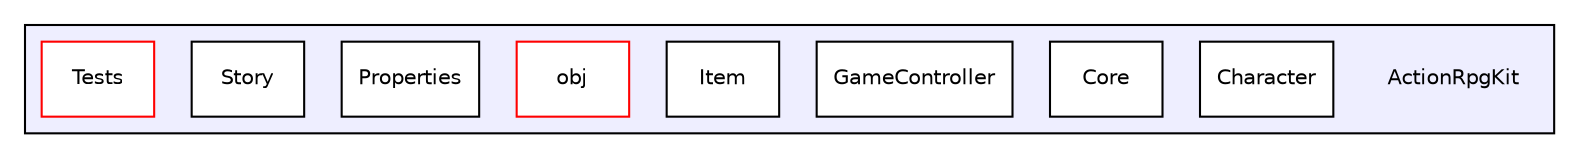 digraph "ActionRpgKit" {
  compound=true
  node [ fontsize="10", fontname="Helvetica"];
  edge [ labelfontsize="10", labelfontname="Helvetica"];
  subgraph clusterdir_9ecb837a21b60474ce98456d518a780a {
    graph [ bgcolor="#eeeeff", pencolor="black", label="" URL="dir_9ecb837a21b60474ce98456d518a780a.xhtml"];
    dir_9ecb837a21b60474ce98456d518a780a [shape=plaintext label="ActionRpgKit"];
    dir_5b63fb5974cb1ed5868418ec510a1c8d [shape=box label="Character" color="black" fillcolor="white" style="filled" URL="dir_5b63fb5974cb1ed5868418ec510a1c8d.xhtml"];
    dir_08cc5c503820d31914a2f2729a36eee6 [shape=box label="Core" color="black" fillcolor="white" style="filled" URL="dir_08cc5c503820d31914a2f2729a36eee6.xhtml"];
    dir_48705c1daef4b9d39bb6940ef38a7f2c [shape=box label="GameController" color="black" fillcolor="white" style="filled" URL="dir_48705c1daef4b9d39bb6940ef38a7f2c.xhtml"];
    dir_82f1619cc2cd5b1e15ccb552710268a6 [shape=box label="Item" color="black" fillcolor="white" style="filled" URL="dir_82f1619cc2cd5b1e15ccb552710268a6.xhtml"];
    dir_8aced4f5cb2570e3fc4d1c2659f00981 [shape=box label="obj" color="red" fillcolor="white" style="filled" URL="dir_8aced4f5cb2570e3fc4d1c2659f00981.xhtml"];
    dir_9dd54d8903da8692d636818bcc9c555e [shape=box label="Properties" color="black" fillcolor="white" style="filled" URL="dir_9dd54d8903da8692d636818bcc9c555e.xhtml"];
    dir_ed0b67d673b419dc884987f7178aa28a [shape=box label="Story" color="black" fillcolor="white" style="filled" URL="dir_ed0b67d673b419dc884987f7178aa28a.xhtml"];
    dir_85c4bcfa5ceba710e89aab0b6a79eab3 [shape=box label="Tests" color="red" fillcolor="white" style="filled" URL="dir_85c4bcfa5ceba710e89aab0b6a79eab3.xhtml"];
  }
}
